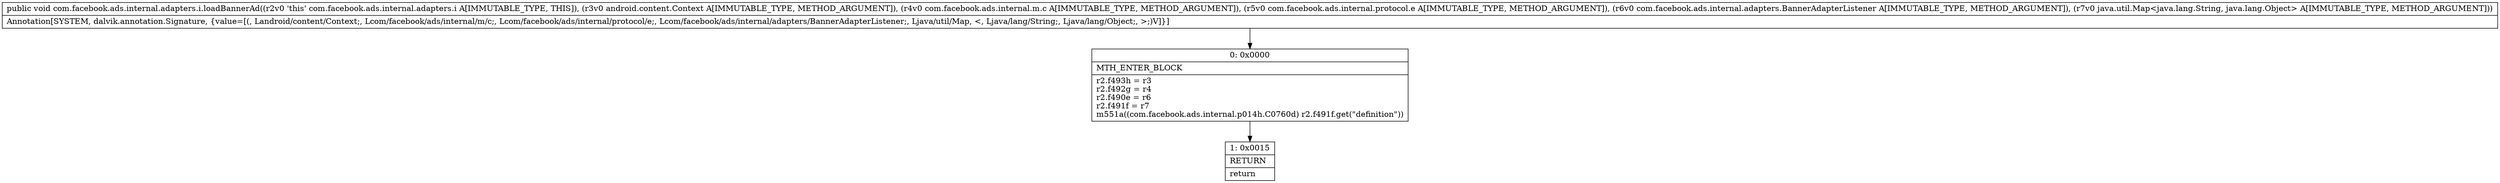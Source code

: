 digraph "CFG forcom.facebook.ads.internal.adapters.i.loadBannerAd(Landroid\/content\/Context;Lcom\/facebook\/ads\/internal\/m\/c;Lcom\/facebook\/ads\/internal\/protocol\/e;Lcom\/facebook\/ads\/internal\/adapters\/BannerAdapterListener;Ljava\/util\/Map;)V" {
Node_0 [shape=record,label="{0\:\ 0x0000|MTH_ENTER_BLOCK\l|r2.f493h = r3\lr2.f492g = r4\lr2.f490e = r6\lr2.f491f = r7\lm551a((com.facebook.ads.internal.p014h.C0760d) r2.f491f.get(\"definition\"))\l}"];
Node_1 [shape=record,label="{1\:\ 0x0015|RETURN\l|return\l}"];
MethodNode[shape=record,label="{public void com.facebook.ads.internal.adapters.i.loadBannerAd((r2v0 'this' com.facebook.ads.internal.adapters.i A[IMMUTABLE_TYPE, THIS]), (r3v0 android.content.Context A[IMMUTABLE_TYPE, METHOD_ARGUMENT]), (r4v0 com.facebook.ads.internal.m.c A[IMMUTABLE_TYPE, METHOD_ARGUMENT]), (r5v0 com.facebook.ads.internal.protocol.e A[IMMUTABLE_TYPE, METHOD_ARGUMENT]), (r6v0 com.facebook.ads.internal.adapters.BannerAdapterListener A[IMMUTABLE_TYPE, METHOD_ARGUMENT]), (r7v0 java.util.Map\<java.lang.String, java.lang.Object\> A[IMMUTABLE_TYPE, METHOD_ARGUMENT]))  | Annotation[SYSTEM, dalvik.annotation.Signature, \{value=[(, Landroid\/content\/Context;, Lcom\/facebook\/ads\/internal\/m\/c;, Lcom\/facebook\/ads\/internal\/protocol\/e;, Lcom\/facebook\/ads\/internal\/adapters\/BannerAdapterListener;, Ljava\/util\/Map, \<, Ljava\/lang\/String;, Ljava\/lang\/Object;, \>;)V]\}]\l}"];
MethodNode -> Node_0;
Node_0 -> Node_1;
}

